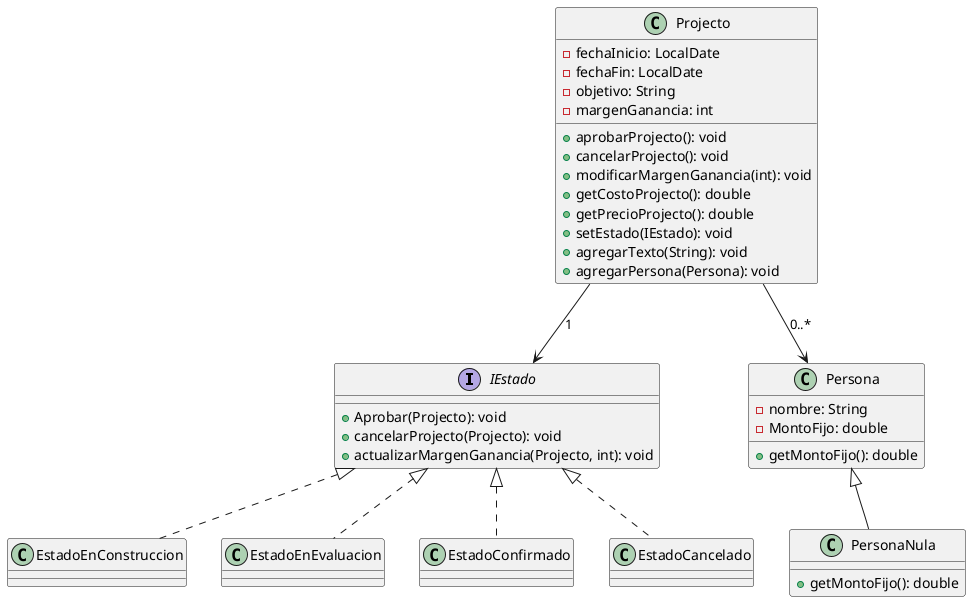 @startuml
' Interfaces y estados
interface IEstado {
    +Aprobar(Projecto): void
    +cancelarProjecto(Projecto): void
    +actualizarMargenGanancia(Projecto, int): void
}

class EstadoEnConstruccion implements IEstado
class EstadoEnEvaluacion implements IEstado
class EstadoConfirmado implements IEstado
class EstadoCancelado implements IEstado

' Proyecto
class Projecto {
    -fechaInicio: LocalDate
    -fechaFin: LocalDate
    -objetivo: String
    -margenGanancia: int

    +aprobarProjecto(): void
    +cancelarProjecto(): void
    +modificarMargenGanancia(int): void
    +getCostoProjecto(): double
    +getPrecioProjecto(): double
    +setEstado(IEstado): void
    +agregarTexto(String): void
    +agregarPersona(Persona): void
}

' Persona y persona nula
class Persona {
    -nombre: String
    -MontoFijo: double
    +getMontoFijo(): double
}

class PersonaNula extends Persona {
    +getMontoFijo(): double
}

' Relaciones
Projecto --> IEstado : "1"


Projecto --> Persona : 0..*
@enduml

